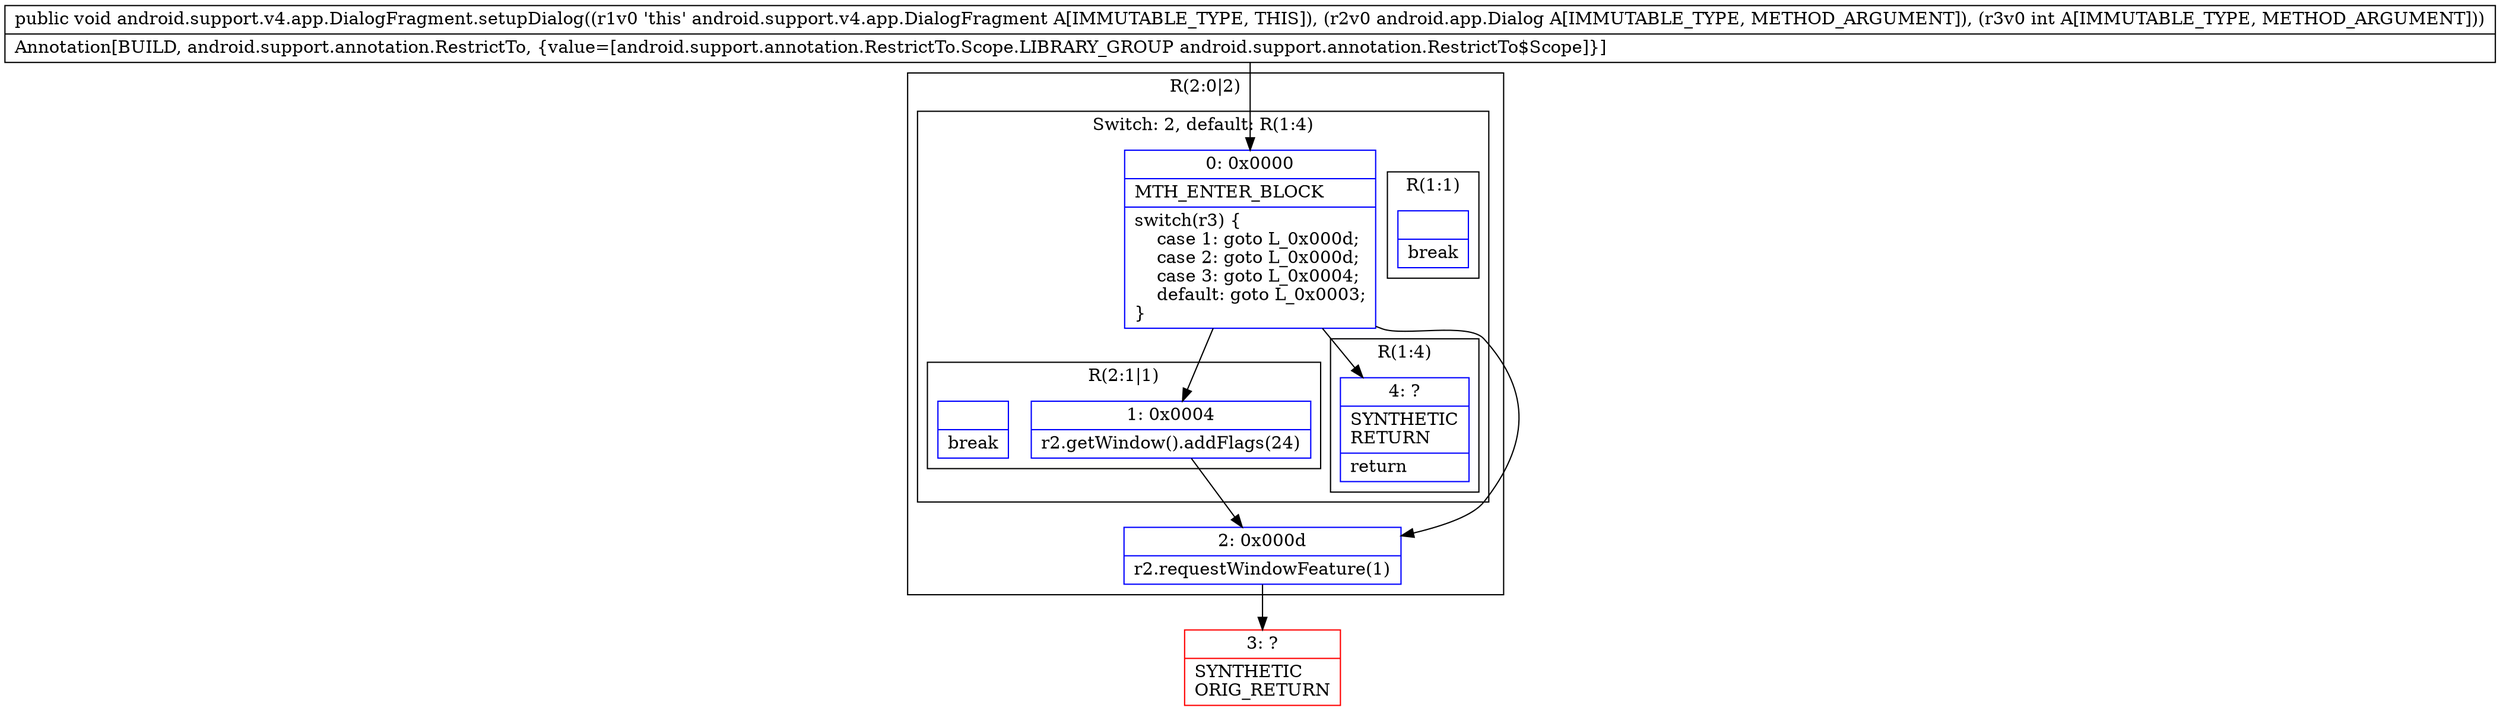 digraph "CFG forandroid.support.v4.app.DialogFragment.setupDialog(Landroid\/app\/Dialog;I)V" {
subgraph cluster_Region_525059238 {
label = "R(2:0|2)";
node [shape=record,color=blue];
subgraph cluster_SwitchRegion_1243973978 {
label = "Switch: 2, default: R(1:4)";
node [shape=record,color=blue];
Node_0 [shape=record,label="{0\:\ 0x0000|MTH_ENTER_BLOCK\l|switch(r3) \{\l    case 1: goto L_0x000d;\l    case 2: goto L_0x000d;\l    case 3: goto L_0x0004;\l    default: goto L_0x0003;\l\}\l}"];
subgraph cluster_Region_852130005 {
label = "R(1:1)";
node [shape=record,color=blue];
Node_InsnContainer_1507650434 [shape=record,label="{|break\l}"];
}
subgraph cluster_Region_410221291 {
label = "R(2:1|1)";
node [shape=record,color=blue];
Node_1 [shape=record,label="{1\:\ 0x0004|r2.getWindow().addFlags(24)\l}"];
Node_InsnContainer_2130337766 [shape=record,label="{|break\l}"];
}
subgraph cluster_Region_530025532 {
label = "R(1:4)";
node [shape=record,color=blue];
Node_4 [shape=record,label="{4\:\ ?|SYNTHETIC\lRETURN\l|return\l}"];
}
}
Node_2 [shape=record,label="{2\:\ 0x000d|r2.requestWindowFeature(1)\l}"];
}
Node_3 [shape=record,color=red,label="{3\:\ ?|SYNTHETIC\lORIG_RETURN\l}"];
MethodNode[shape=record,label="{public void android.support.v4.app.DialogFragment.setupDialog((r1v0 'this' android.support.v4.app.DialogFragment A[IMMUTABLE_TYPE, THIS]), (r2v0 android.app.Dialog A[IMMUTABLE_TYPE, METHOD_ARGUMENT]), (r3v0 int A[IMMUTABLE_TYPE, METHOD_ARGUMENT]))  | Annotation[BUILD, android.support.annotation.RestrictTo, \{value=[android.support.annotation.RestrictTo.Scope.LIBRARY_GROUP android.support.annotation.RestrictTo$Scope]\}]\l}"];
MethodNode -> Node_0;
Node_0 -> Node_1;
Node_0 -> Node_2;
Node_0 -> Node_4;
Node_1 -> Node_2;
Node_2 -> Node_3;
}

